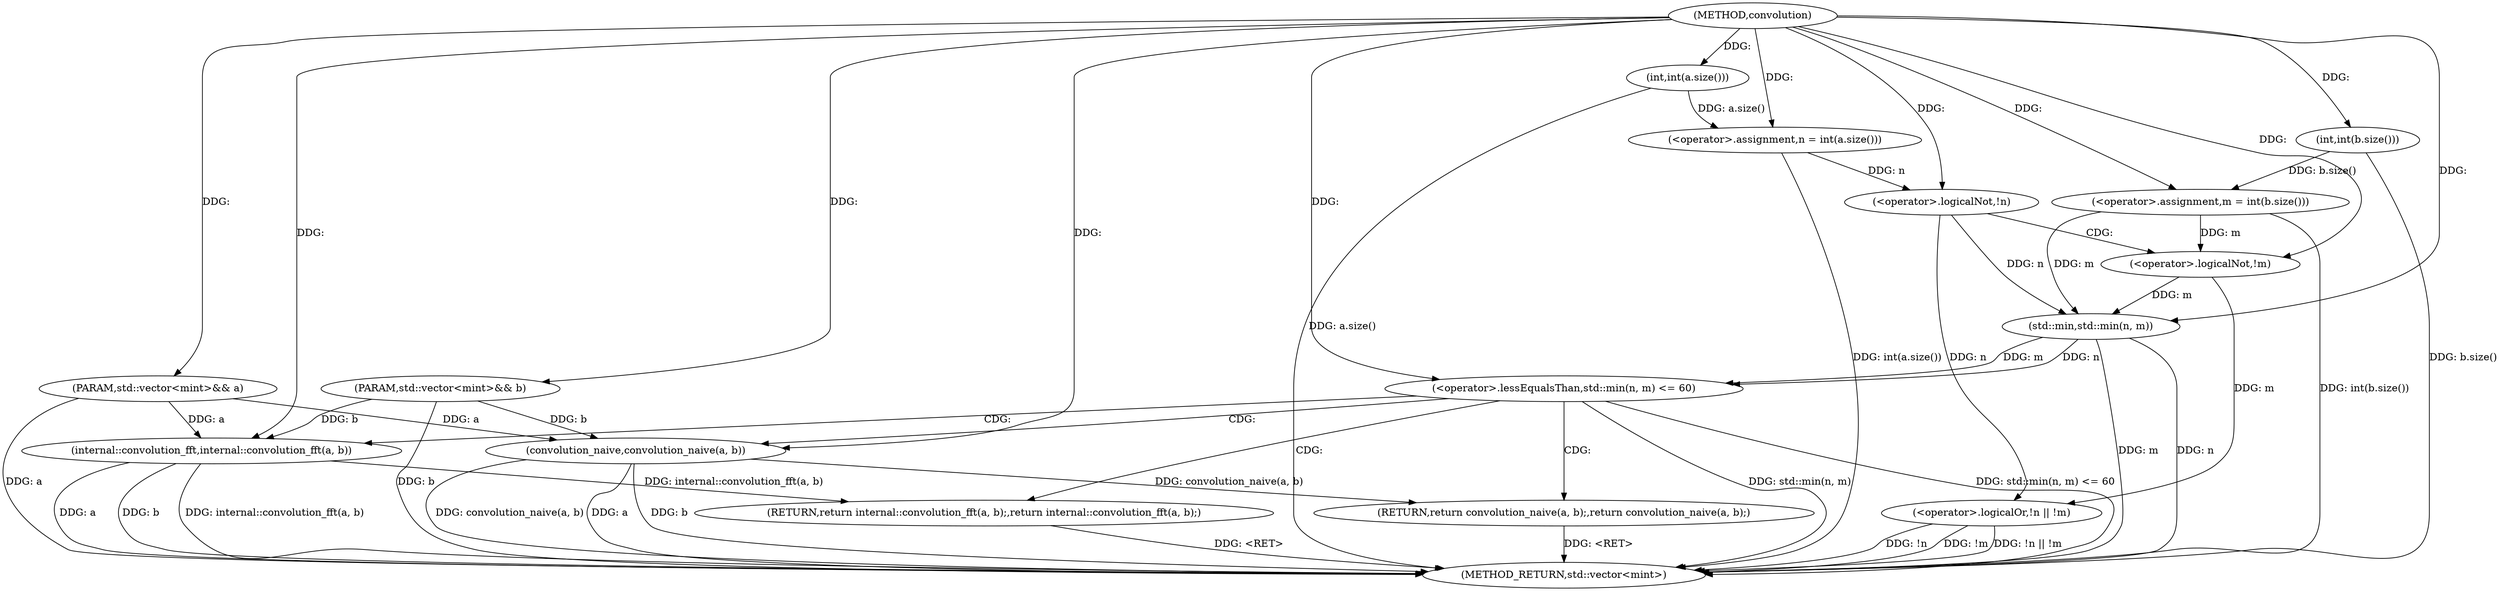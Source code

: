 digraph "convolution" {  
"1002457" [label = "(METHOD,convolution)" ]
"1002492" [label = "(METHOD_RETURN,std::vector<mint>)" ]
"1002458" [label = "(PARAM,std::vector<mint>&& a)" ]
"1002459" [label = "(PARAM,std::vector<mint>&& b)" ]
"1002462" [label = "(<operator>.assignment,n = int(a.size()))" ]
"1002467" [label = "(<operator>.assignment,m = int(b.size()))" ]
"1002488" [label = "(RETURN,return internal::convolution_fft(a, b);,return internal::convolution_fft(a, b);)" ]
"1002472" [label = "(<operator>.logicalOr,!n || !m)" ]
"1002479" [label = "(<operator>.lessEqualsThan,std::min(n, m) <= 60)" ]
"1002484" [label = "(RETURN,return convolution_naive(a, b);,return convolution_naive(a, b);)" ]
"1002489" [label = "(internal::convolution_fft,internal::convolution_fft(a, b))" ]
"1002464" [label = "(int,int(a.size()))" ]
"1002469" [label = "(int,int(b.size()))" ]
"1002485" [label = "(convolution_naive,convolution_naive(a, b))" ]
"1002473" [label = "(<operator>.logicalNot,!n)" ]
"1002475" [label = "(<operator>.logicalNot,!m)" ]
"1002480" [label = "(std::min,std::min(n, m))" ]
  "1002458" -> "1002492"  [ label = "DDG: a"] 
  "1002459" -> "1002492"  [ label = "DDG: b"] 
  "1002464" -> "1002492"  [ label = "DDG: a.size()"] 
  "1002462" -> "1002492"  [ label = "DDG: int(a.size())"] 
  "1002469" -> "1002492"  [ label = "DDG: b.size()"] 
  "1002467" -> "1002492"  [ label = "DDG: int(b.size())"] 
  "1002472" -> "1002492"  [ label = "DDG: !n"] 
  "1002472" -> "1002492"  [ label = "DDG: !m"] 
  "1002472" -> "1002492"  [ label = "DDG: !n || !m"] 
  "1002480" -> "1002492"  [ label = "DDG: n"] 
  "1002480" -> "1002492"  [ label = "DDG: m"] 
  "1002479" -> "1002492"  [ label = "DDG: std::min(n, m)"] 
  "1002479" -> "1002492"  [ label = "DDG: std::min(n, m) <= 60"] 
  "1002489" -> "1002492"  [ label = "DDG: a"] 
  "1002489" -> "1002492"  [ label = "DDG: b"] 
  "1002489" -> "1002492"  [ label = "DDG: internal::convolution_fft(a, b)"] 
  "1002485" -> "1002492"  [ label = "DDG: a"] 
  "1002485" -> "1002492"  [ label = "DDG: b"] 
  "1002485" -> "1002492"  [ label = "DDG: convolution_naive(a, b)"] 
  "1002484" -> "1002492"  [ label = "DDG: <RET>"] 
  "1002488" -> "1002492"  [ label = "DDG: <RET>"] 
  "1002457" -> "1002458"  [ label = "DDG: "] 
  "1002457" -> "1002459"  [ label = "DDG: "] 
  "1002464" -> "1002462"  [ label = "DDG: a.size()"] 
  "1002469" -> "1002467"  [ label = "DDG: b.size()"] 
  "1002489" -> "1002488"  [ label = "DDG: internal::convolution_fft(a, b)"] 
  "1002457" -> "1002462"  [ label = "DDG: "] 
  "1002457" -> "1002467"  [ label = "DDG: "] 
  "1002485" -> "1002484"  [ label = "DDG: convolution_naive(a, b)"] 
  "1002457" -> "1002464"  [ label = "DDG: "] 
  "1002457" -> "1002469"  [ label = "DDG: "] 
  "1002473" -> "1002472"  [ label = "DDG: n"] 
  "1002475" -> "1002472"  [ label = "DDG: m"] 
  "1002480" -> "1002479"  [ label = "DDG: n"] 
  "1002480" -> "1002479"  [ label = "DDG: m"] 
  "1002457" -> "1002479"  [ label = "DDG: "] 
  "1002458" -> "1002489"  [ label = "DDG: a"] 
  "1002457" -> "1002489"  [ label = "DDG: "] 
  "1002459" -> "1002489"  [ label = "DDG: b"] 
  "1002462" -> "1002473"  [ label = "DDG: n"] 
  "1002457" -> "1002473"  [ label = "DDG: "] 
  "1002467" -> "1002475"  [ label = "DDG: m"] 
  "1002457" -> "1002475"  [ label = "DDG: "] 
  "1002473" -> "1002480"  [ label = "DDG: n"] 
  "1002457" -> "1002480"  [ label = "DDG: "] 
  "1002467" -> "1002480"  [ label = "DDG: m"] 
  "1002475" -> "1002480"  [ label = "DDG: m"] 
  "1002458" -> "1002485"  [ label = "DDG: a"] 
  "1002457" -> "1002485"  [ label = "DDG: "] 
  "1002459" -> "1002485"  [ label = "DDG: b"] 
  "1002479" -> "1002485"  [ label = "CDG: "] 
  "1002479" -> "1002484"  [ label = "CDG: "] 
  "1002479" -> "1002488"  [ label = "CDG: "] 
  "1002479" -> "1002489"  [ label = "CDG: "] 
  "1002473" -> "1002475"  [ label = "CDG: "] 
}
